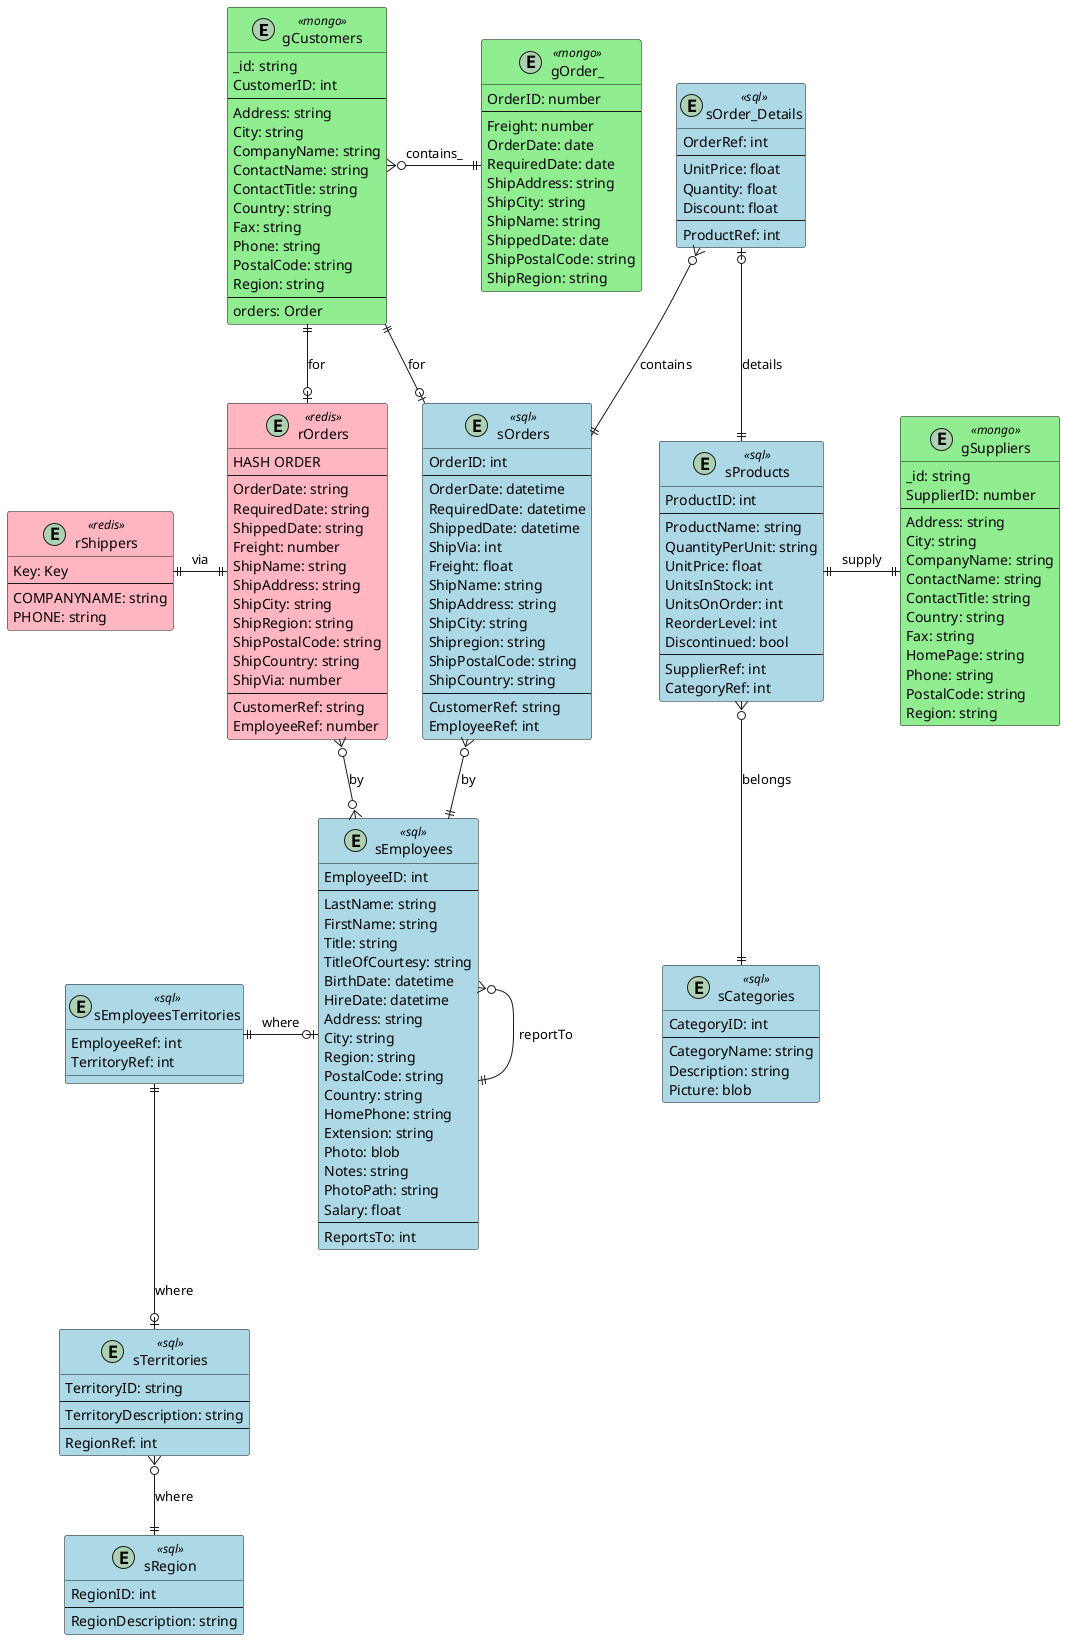 @startuml

skinparam class {
  backgroundColor<<mongo>> lightGreen
  backgroundColor<<sql>> lightBlue
  backgroundColor<<redis>> lightPink
}

entity "gCustomers" as gCustomers <<mongo>> {
  _id: string
  CustomerID: int
  ---
  Address: string
  City: string
  CompanyName: string
  ContactName: string
  ContactTitle: string
  Country: string
  Fax: string
  Phone: string
  PostalCode: string
  Region: string
  ---
  orders: Order
}

entity "gOrder_" as gOrder_ <<mongo>> {
  OrderID: number
  ---
  Freight: number
  OrderDate: date
  RequiredDate: date
  ShipAddress: string
  ShipCity: string
  ShipName: string
  ShippedDate: date
  ShipPostalCode: string
  ShipRegion: string
}


entity "gSuppliers" as gSuppliers <<mongo>> {
  _id: string
  SupplierID: number
  ---
  Address: string
  City: string
  CompanyName: string
  ContactName: string
  ContactTitle: string
  Country: string
  Fax: string
  HomePage: string
  Phone: string
  PostalCode: string
  Region: string
}

entity "rOrders" as rOrders <<redis>> {
  HASH ORDER
  ---
  OrderDate: string
  RequiredDate: string
  ShippedDate: string
  Freight: number
  ShipName: string
  ShipAddress: string
  ShipCity: string
  ShipRegion: string
  ShipPostalCode: string
  ShipCountry: string
  ShipVia: number
  ---
  CustomerRef: string
  EmployeeRef: number
}

entity "rShippers" as rShippers <<redis>> {
  Key: Key
  ---
  COMPANYNAME: string
  PHONE: string
}

entity "sOrders" as sOrders <<sql>> {
  OrderID: int
  ---
  OrderDate: datetime
  RequiredDate: datetime
  ShippedDate: datetime
  ShipVia: int
  Freight: float
  ShipName: string
  ShipAddress: string
  ShipCity: string
  Shipregion: string
  ShipPostalCode: string
  ShipCountry: string
  ---
  CustomerRef: string
  EmployeeRef: int
}

entity "sOrder_Details" as sOrder_Details <<sql>> {
  OrderRef: int
  ---
  UnitPrice: float
  Quantity: float
  Discount: float
  ---
  ProductRef: int
}

entity "sProducts" as sProducts <<sql>> {
  ProductID: int
  ---
  ProductName: string
  QuantityPerUnit: string
  UnitPrice: float
  UnitsInStock: int
  UnitsOnOrder: int
  ReorderLevel: int
  Discontinued: bool
  ---
  SupplierRef: int
  CategoryRef: int
}

entity "sRegion" as sRegion <<sql>> {
  RegionID: int
  ---
  RegionDescription: string
}

entity "sCategories" as sCategories <<sql>> {
  CategoryID: int
  ---
  CategoryName: string
  Description: string
  Picture: blob
}

entity "sTerritories" as sTerritories <<sql>> {
  TerritoryID: string
  ---
  TerritoryDescription: string
  ---
  RegionRef: int
}

entity "sEmployees" as sEmployees <<sql>> {
  EmployeeID: int
  ---
  LastName: string
  FirstName: string
  Title: string
  TitleOfCourtesy: string
  BirthDate: datetime
  HireDate: datetime
  Address: string
  City: string
  Region: string
  PostalCode: string
  Country: string
  HomePhone: string
  Extension: string
  Photo: blob
  Notes: string
  PhotoPath: string
  Salary: float
  ---
  ReportsTo: int
}

entity "sEmployeesTerritories" as sEmployeesTerritories <<sql>> {
  EmployeeRef: int
  TerritoryRef: int
}

gCustomers }o-r-|| gOrder_ : contains_

sEmployeesTerritories ||-d-o| sTerritories : where
sEmployeesTerritories ||-o| sEmployees : where
sTerritories }o--|| sRegion : where
sOrder_Details |o--|| sProducts : details
sOrder_Details }o--|| sOrders : contains
sOrders }o--|| sEmployees : by
sOrders |o-l-|| gCustomers : for
sEmployees }o--|| sEmployees : reportTo
sProducts }o-d-|| sCategories : belongs
sProducts ||-r-|| gSuppliers : supply
rOrders ||-l-|| rShippers : via
rOrders |o-u-|| gCustomers : for
rOrders }o--o{ sEmployees : by
' rOrders = gOrder_
' rOrders = sOrders

@enduml
